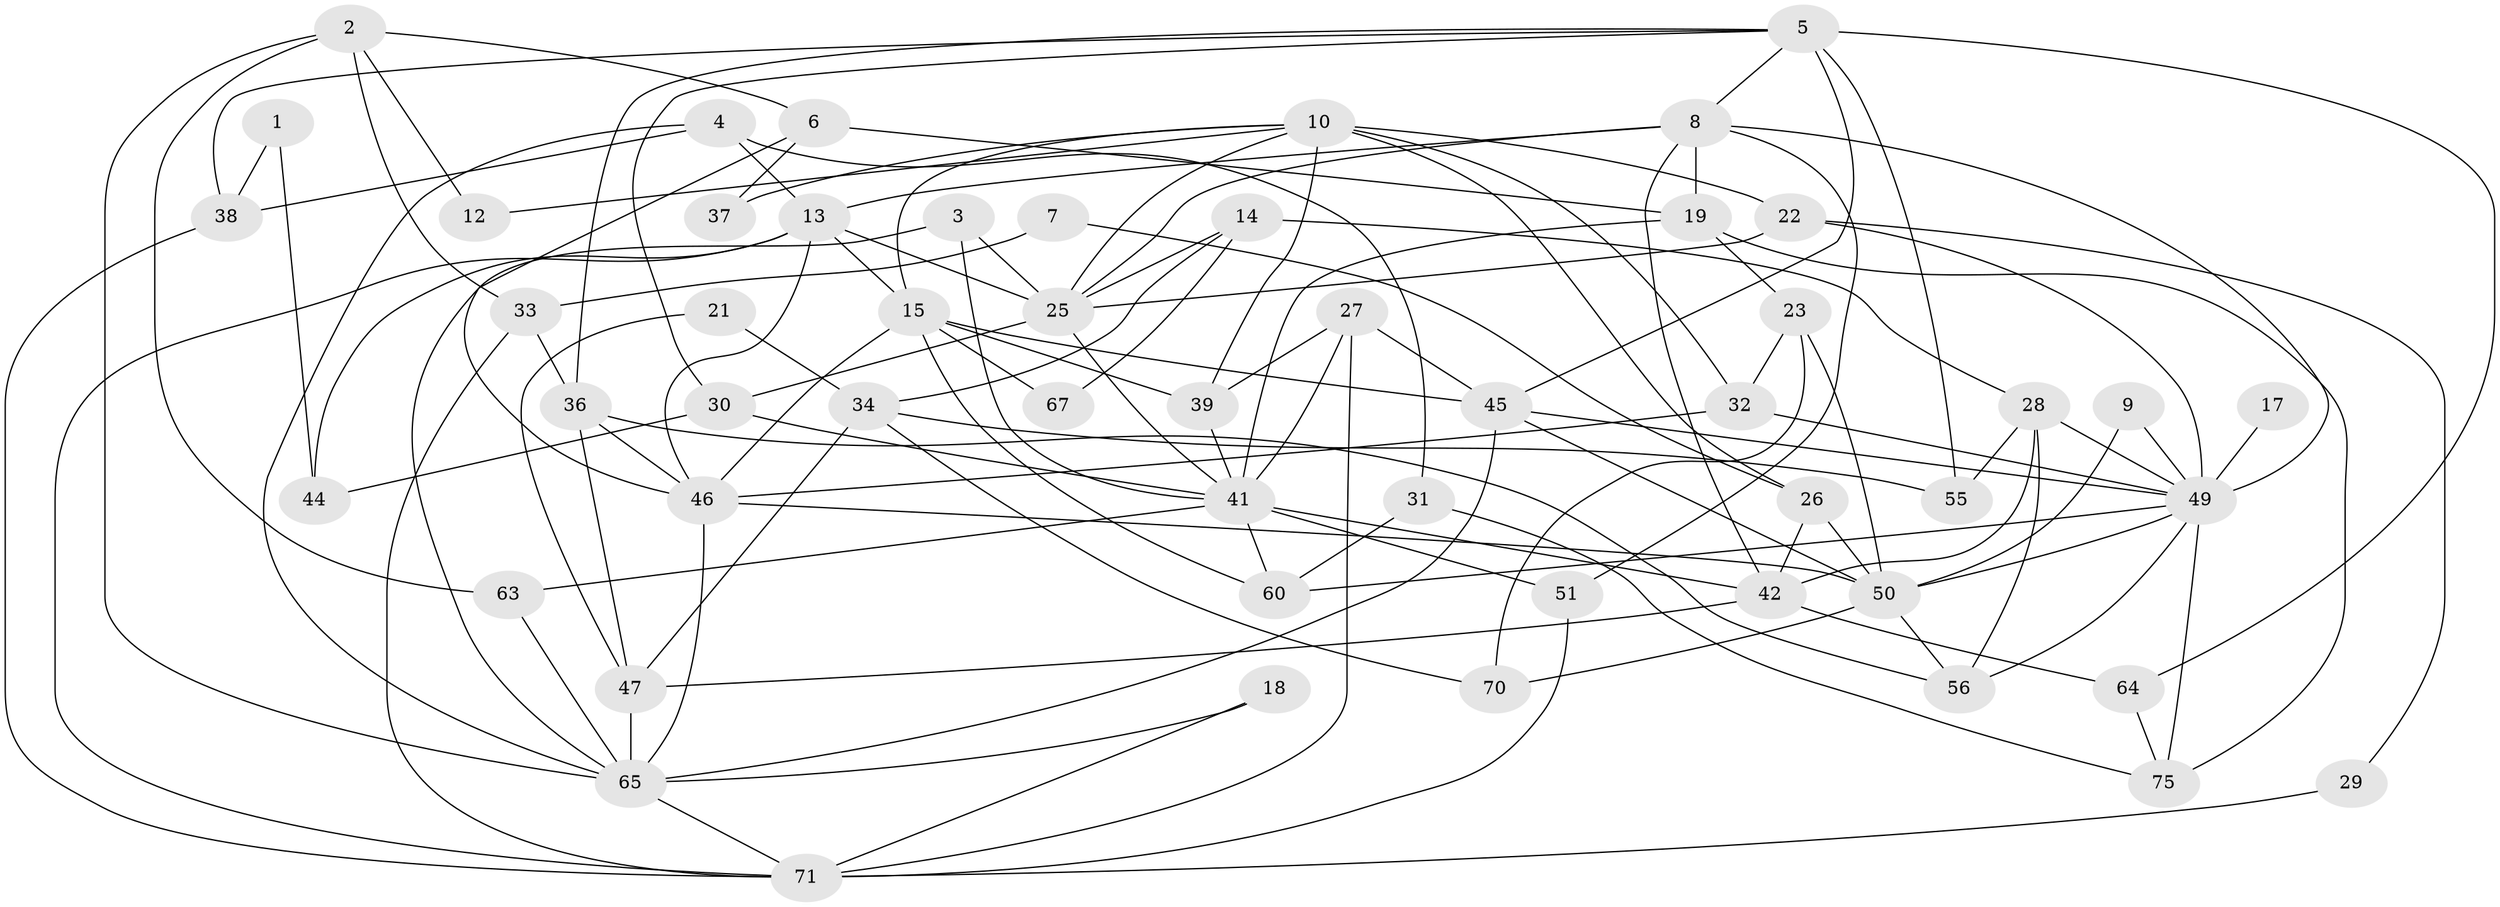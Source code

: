 // Generated by graph-tools (version 1.1) at 2025/23/03/03/25 07:23:56]
// undirected, 53 vertices, 121 edges
graph export_dot {
graph [start="1"]
  node [color=gray90,style=filled];
  1;
  2 [super="+35"];
  3 [super="+16"];
  4;
  5 [super="+48"];
  6;
  7;
  8 [super="+11"];
  9;
  10 [super="+68"];
  12;
  13 [super="+24"];
  14;
  15 [super="+61"];
  17;
  18;
  19 [super="+20"];
  21;
  22;
  23 [super="+73"];
  25 [super="+40"];
  26;
  27 [super="+59"];
  28 [super="+57"];
  29;
  30;
  31;
  32 [super="+58"];
  33;
  34 [super="+62"];
  36;
  37;
  38;
  39 [super="+43"];
  41 [super="+52"];
  42;
  44;
  45 [super="+74"];
  46 [super="+54"];
  47 [super="+69"];
  49 [super="+76"];
  50 [super="+53"];
  51;
  55;
  56;
  60;
  63;
  64;
  65 [super="+66"];
  67;
  70;
  71 [super="+72"];
  75;
  1 -- 38;
  1 -- 44;
  2 -- 33;
  2 -- 6;
  2 -- 12;
  2 -- 65;
  2 -- 63;
  3 -- 41;
  3 -- 65;
  3 -- 25;
  4 -- 65;
  4 -- 31;
  4 -- 38;
  4 -- 13;
  5 -- 45 [weight=2];
  5 -- 38;
  5 -- 64;
  5 -- 36;
  5 -- 55;
  5 -- 30;
  5 -- 8;
  6 -- 46;
  6 -- 37;
  6 -- 19;
  7 -- 33;
  7 -- 26;
  8 -- 19 [weight=2];
  8 -- 49;
  8 -- 51;
  8 -- 42;
  8 -- 13;
  8 -- 25;
  9 -- 50 [weight=2];
  9 -- 49;
  10 -- 25;
  10 -- 22 [weight=2];
  10 -- 32;
  10 -- 39;
  10 -- 26;
  10 -- 37;
  10 -- 12;
  10 -- 15;
  13 -- 44;
  13 -- 46;
  13 -- 71;
  13 -- 25;
  13 -- 15;
  14 -- 34;
  14 -- 67;
  14 -- 28;
  14 -- 25;
  15 -- 60;
  15 -- 67;
  15 -- 39;
  15 -- 45;
  15 -- 46;
  17 -- 49 [weight=2];
  18 -- 65;
  18 -- 71;
  19 -- 75;
  19 -- 23;
  19 -- 41;
  21 -- 34;
  21 -- 47;
  22 -- 29;
  22 -- 49;
  22 -- 25;
  23 -- 32 [weight=2];
  23 -- 50;
  23 -- 70;
  25 -- 30;
  25 -- 41;
  26 -- 42;
  26 -- 50;
  27 -- 45;
  27 -- 39;
  27 -- 41;
  27 -- 71;
  28 -- 56;
  28 -- 49;
  28 -- 42;
  28 -- 55;
  29 -- 71;
  30 -- 44;
  30 -- 41;
  31 -- 75;
  31 -- 60;
  32 -- 46;
  32 -- 49;
  33 -- 36;
  33 -- 71;
  34 -- 70;
  34 -- 55;
  34 -- 47;
  36 -- 56;
  36 -- 46;
  36 -- 47;
  38 -- 71;
  39 -- 41;
  41 -- 51;
  41 -- 42;
  41 -- 63;
  41 -- 60;
  42 -- 47;
  42 -- 64;
  45 -- 49;
  45 -- 50;
  45 -- 65;
  46 -- 65;
  46 -- 50;
  47 -- 65;
  49 -- 60;
  49 -- 75;
  49 -- 50;
  49 -- 56;
  50 -- 56;
  50 -- 70;
  51 -- 71;
  63 -- 65;
  64 -- 75;
  65 -- 71;
}
